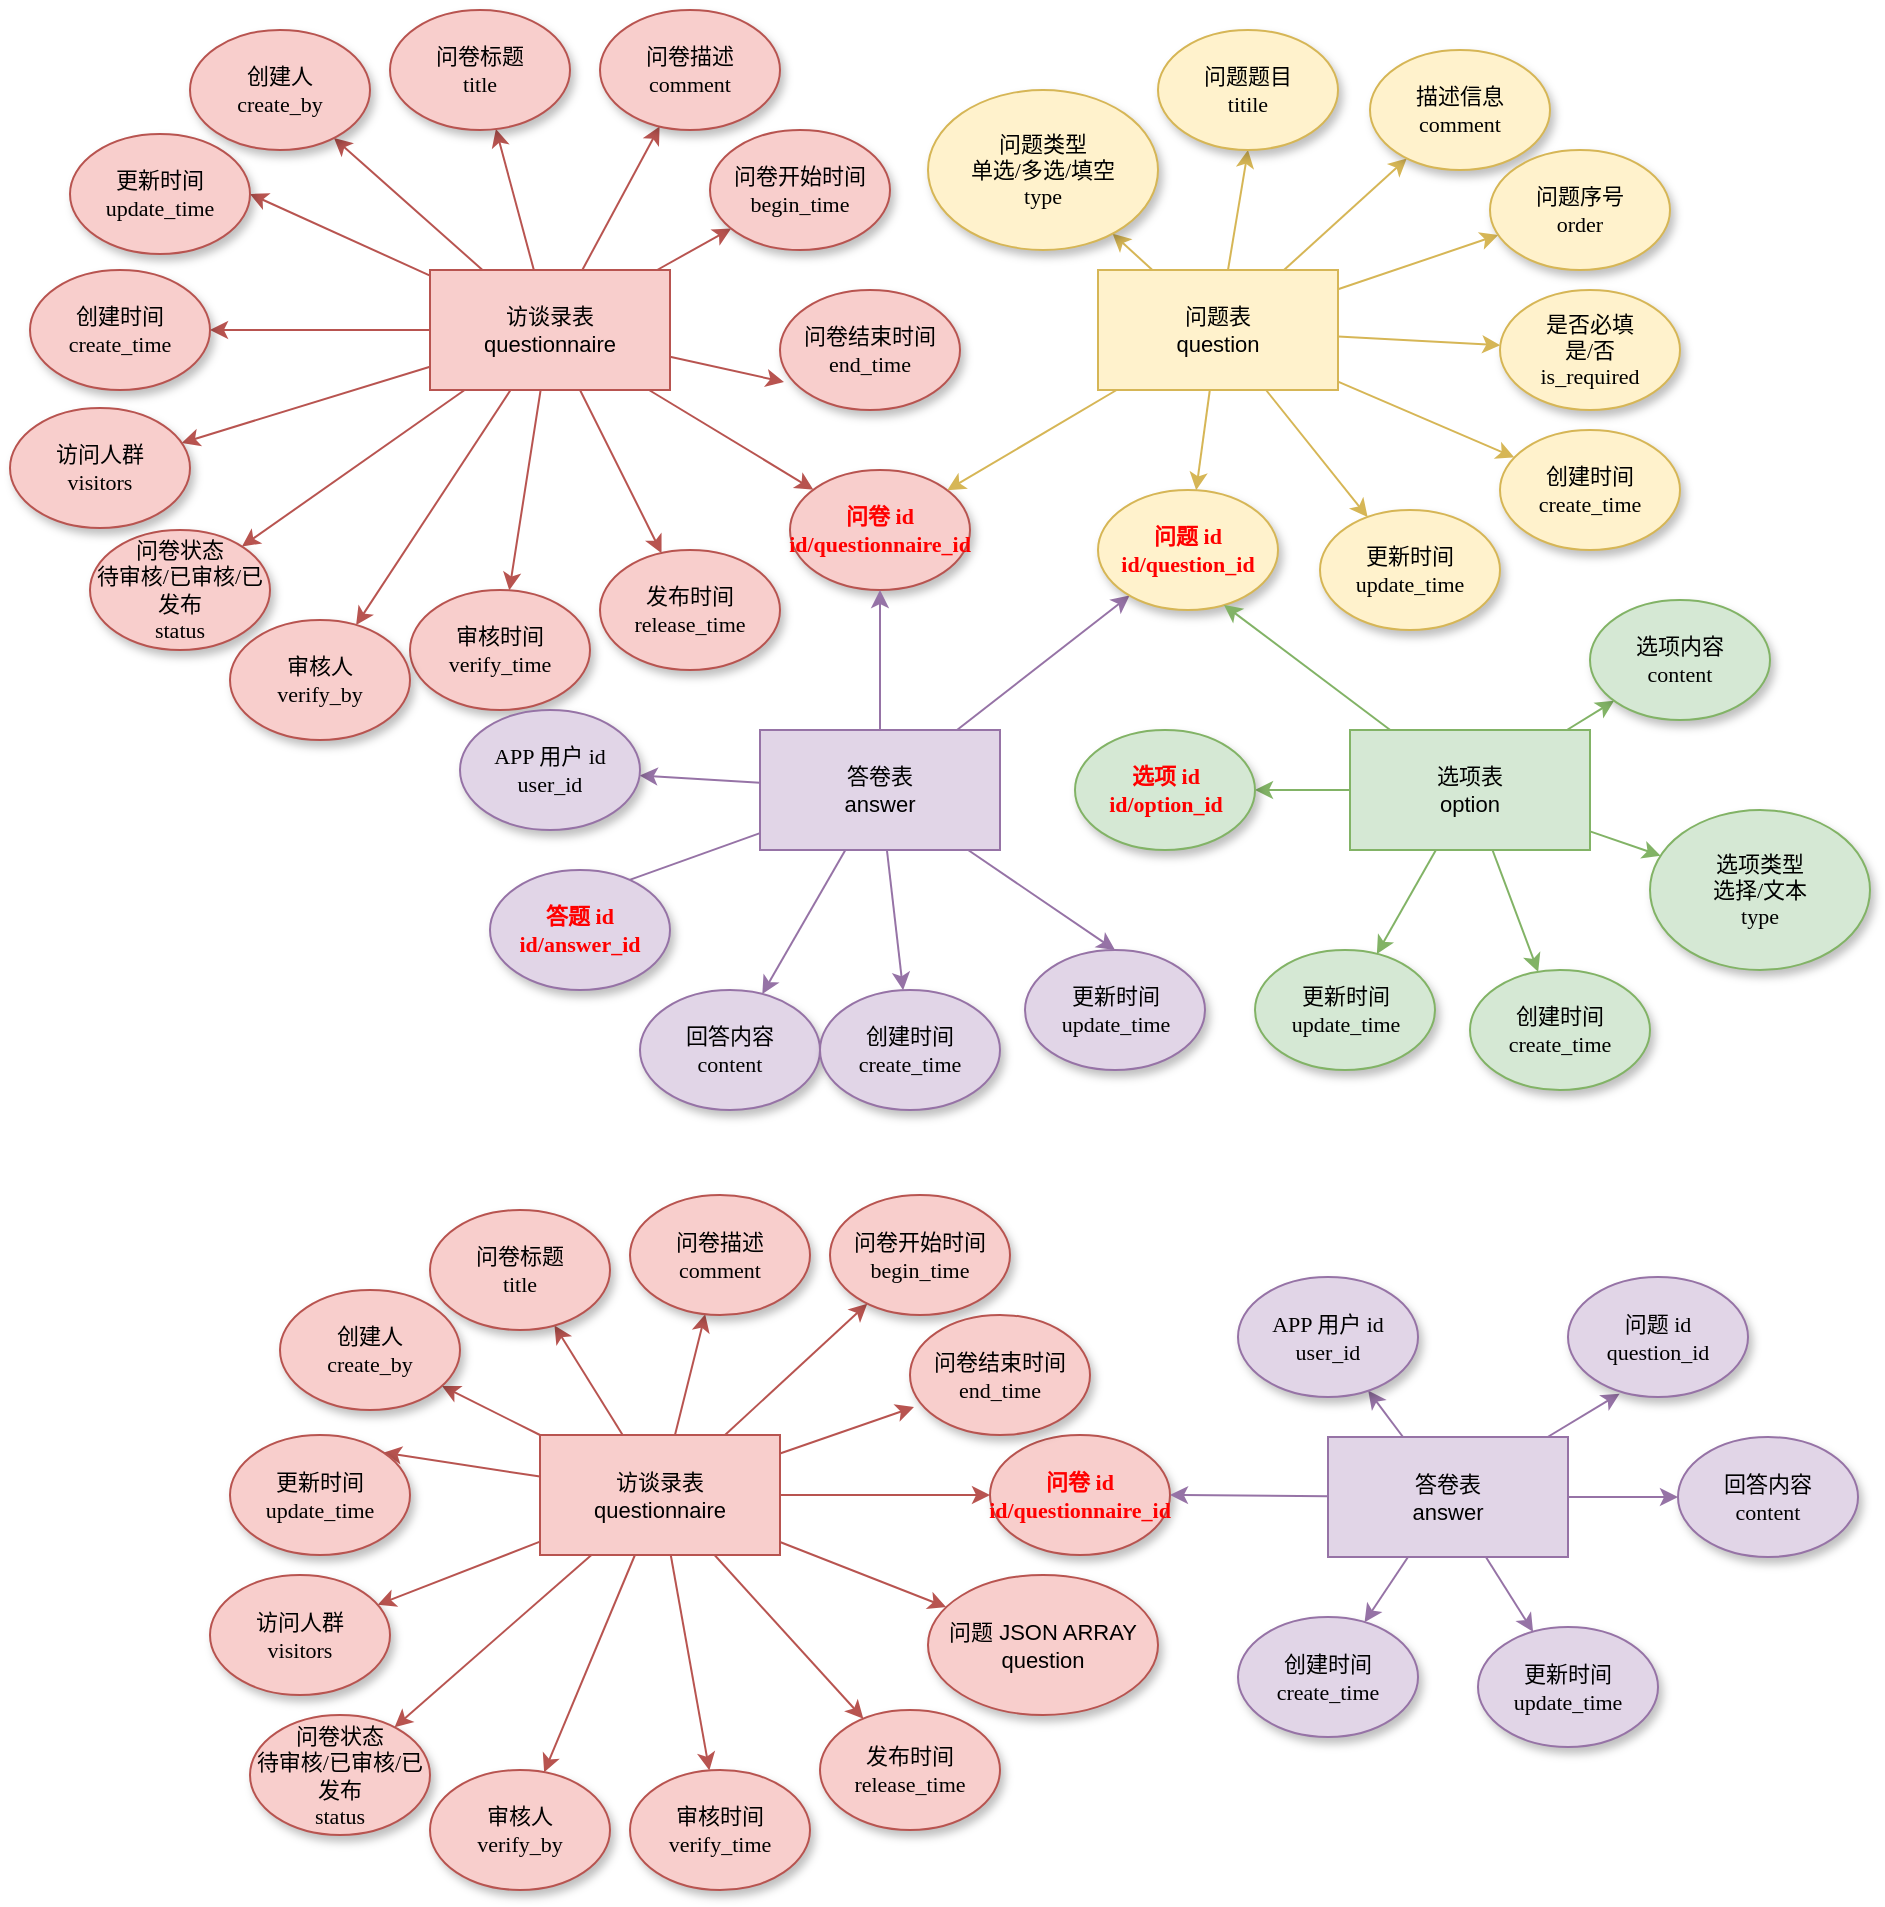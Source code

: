<mxfile version="14.6.3" type="github">
  <diagram name="Page-1" id="42789a77-a242-8287-6e28-9cd8cfd52e62">
    <mxGraphModel dx="1422" dy="762" grid="1" gridSize="10" guides="1" tooltips="1" connect="1" arrows="1" fold="1" page="1" pageScale="1" pageWidth="1100" pageHeight="850" background="#ffffff" math="0" shadow="0">
      <root>
        <mxCell id="0" />
        <mxCell id="1" parent="0" />
        <mxCell id="cZg9QvqXZRCa_vBfZT6u-2" value="&lt;font color=&quot;#ff0000&quot; style=&quot;font-size: 11px;&quot;&gt;&lt;b style=&quot;font-size: 11px;&quot;&gt;问卷 id&lt;/b&gt;&lt;br style=&quot;font-size: 11px;&quot;&gt;&lt;b style=&quot;font-size: 11px;&quot;&gt;id/questionnaire_id&lt;/b&gt;&lt;br style=&quot;font-size: 11px;&quot;&gt;&lt;/font&gt;" style="ellipse;whiteSpace=wrap;html=1;rounded=0;shadow=1;comic=0;labelBackgroundColor=none;strokeWidth=1;fontFamily=Verdana;fontSize=11;align=center;fillColor=#f8cecc;strokeColor=#b85450;gradientDirection=east;" parent="1" vertex="1">
          <mxGeometry x="460" y="290" width="90" height="60" as="geometry" />
        </mxCell>
        <mxCell id="cZg9QvqXZRCa_vBfZT6u-17" style="edgeStyle=none;rounded=0;orthogonalLoop=1;jettySize=auto;html=1;fontSize=11;fillColor=#f8cecc;strokeColor=#b85450;" parent="1" source="cZg9QvqXZRCa_vBfZT6u-4" target="cZg9QvqXZRCa_vBfZT6u-11" edge="1">
          <mxGeometry relative="1" as="geometry" />
        </mxCell>
        <mxCell id="cZg9QvqXZRCa_vBfZT6u-18" style="edgeStyle=none;rounded=0;orthogonalLoop=1;jettySize=auto;html=1;fontSize=11;fillColor=#f8cecc;strokeColor=#b85450;" parent="1" source="cZg9QvqXZRCa_vBfZT6u-4" target="cZg9QvqXZRCa_vBfZT6u-10" edge="1">
          <mxGeometry relative="1" as="geometry" />
        </mxCell>
        <mxCell id="cZg9QvqXZRCa_vBfZT6u-19" style="edgeStyle=none;rounded=0;orthogonalLoop=1;jettySize=auto;html=1;fontSize=11;fillColor=#f8cecc;strokeColor=#b85450;" parent="1" source="cZg9QvqXZRCa_vBfZT6u-4" target="cZg9QvqXZRCa_vBfZT6u-2" edge="1">
          <mxGeometry relative="1" as="geometry" />
        </mxCell>
        <mxCell id="cZg9QvqXZRCa_vBfZT6u-58" style="edgeStyle=none;rounded=0;orthogonalLoop=1;jettySize=auto;html=1;fontSize=11;fillColor=#f8cecc;strokeColor=#b85450;" parent="1" source="cZg9QvqXZRCa_vBfZT6u-4" target="cZg9QvqXZRCa_vBfZT6u-38" edge="1">
          <mxGeometry relative="1" as="geometry" />
        </mxCell>
        <mxCell id="cZg9QvqXZRCa_vBfZT6u-62" style="edgeStyle=none;rounded=0;orthogonalLoop=1;jettySize=auto;html=1;fontSize=11;fillColor=#f8cecc;strokeColor=#b85450;" parent="1" source="cZg9QvqXZRCa_vBfZT6u-4" target="cZg9QvqXZRCa_vBfZT6u-61" edge="1">
          <mxGeometry relative="1" as="geometry" />
        </mxCell>
        <mxCell id="cZg9QvqXZRCa_vBfZT6u-68" style="edgeStyle=none;rounded=0;orthogonalLoop=1;jettySize=auto;html=1;entryX=0.022;entryY=0.767;entryDx=0;entryDy=0;entryPerimeter=0;fontSize=11;fillColor=#f8cecc;strokeColor=#b85450;" parent="1" source="cZg9QvqXZRCa_vBfZT6u-4" target="cZg9QvqXZRCa_vBfZT6u-64" edge="1">
          <mxGeometry relative="1" as="geometry" />
        </mxCell>
        <mxCell id="cZg9QvqXZRCa_vBfZT6u-70" style="edgeStyle=none;rounded=0;orthogonalLoop=1;jettySize=auto;html=1;fontSize=11;fillColor=#f8cecc;strokeColor=#b85450;" parent="1" source="cZg9QvqXZRCa_vBfZT6u-4" target="cZg9QvqXZRCa_vBfZT6u-69" edge="1">
          <mxGeometry relative="1" as="geometry" />
        </mxCell>
        <mxCell id="e1g6jkLD2kLE1leAGMlg-4" style="edgeStyle=none;rounded=0;orthogonalLoop=1;jettySize=auto;html=1;entryX=1;entryY=0.5;entryDx=0;entryDy=0;fillColor=#f8cecc;strokeColor=#b85450;fontSize=11;" parent="1" source="cZg9QvqXZRCa_vBfZT6u-4" target="e1g6jkLD2kLE1leAGMlg-3" edge="1">
          <mxGeometry relative="1" as="geometry" />
        </mxCell>
        <mxCell id="e1g6jkLD2kLE1leAGMlg-24" style="edgeStyle=none;rounded=0;orthogonalLoop=1;jettySize=auto;html=1;fontSize=11;fillColor=#f8cecc;strokeColor=#b85450;" parent="1" source="cZg9QvqXZRCa_vBfZT6u-4" target="e1g6jkLD2kLE1leAGMlg-23" edge="1">
          <mxGeometry relative="1" as="geometry" />
        </mxCell>
        <mxCell id="e1g6jkLD2kLE1leAGMlg-25" style="edgeStyle=none;rounded=0;orthogonalLoop=1;jettySize=auto;html=1;fontSize=11;fillColor=#f8cecc;strokeColor=#b85450;" parent="1" source="cZg9QvqXZRCa_vBfZT6u-4" target="cZg9QvqXZRCa_vBfZT6u-9" edge="1">
          <mxGeometry relative="1" as="geometry" />
        </mxCell>
        <mxCell id="IBIYCvMXOaWcvZuSE6B_-2" style="edgeStyle=none;rounded=0;orthogonalLoop=1;jettySize=auto;html=1;fillColor=#f8cecc;strokeColor=#b85450;" edge="1" parent="1" source="cZg9QvqXZRCa_vBfZT6u-4" target="cZg9QvqXZRCa_vBfZT6u-12">
          <mxGeometry relative="1" as="geometry" />
        </mxCell>
        <mxCell id="IBIYCvMXOaWcvZuSE6B_-3" style="edgeStyle=none;rounded=0;orthogonalLoop=1;jettySize=auto;html=1;fillColor=#f8cecc;strokeColor=#b85450;" edge="1" parent="1" source="cZg9QvqXZRCa_vBfZT6u-4" target="IBIYCvMXOaWcvZuSE6B_-4">
          <mxGeometry relative="1" as="geometry">
            <mxPoint x="120" y="370" as="targetPoint" />
          </mxGeometry>
        </mxCell>
        <mxCell id="IBIYCvMXOaWcvZuSE6B_-7" style="edgeStyle=none;rounded=0;orthogonalLoop=1;jettySize=auto;html=1;fillColor=#f8cecc;strokeColor=#b85450;" edge="1" parent="1" source="cZg9QvqXZRCa_vBfZT6u-4" target="IBIYCvMXOaWcvZuSE6B_-6">
          <mxGeometry relative="1" as="geometry" />
        </mxCell>
        <mxCell id="cZg9QvqXZRCa_vBfZT6u-4" value="访谈录表&lt;br style=&quot;font-size: 11px;&quot;&gt;questionnaire" style="rounded=0;whiteSpace=wrap;html=1;fontSize=11;fillColor=#f8cecc;strokeColor=#b85450;" parent="1" vertex="1">
          <mxGeometry x="280" y="190" width="120" height="60" as="geometry" />
        </mxCell>
        <mxCell id="cZg9QvqXZRCa_vBfZT6u-31" style="edgeStyle=none;rounded=0;orthogonalLoop=1;jettySize=auto;html=1;fontSize=11;fillColor=#fff2cc;strokeColor=#d6b656;" parent="1" source="cZg9QvqXZRCa_vBfZT6u-5" target="cZg9QvqXZRCa_vBfZT6u-26" edge="1">
          <mxGeometry relative="1" as="geometry" />
        </mxCell>
        <mxCell id="cZg9QvqXZRCa_vBfZT6u-32" value="" style="edgeStyle=none;rounded=0;orthogonalLoop=1;jettySize=auto;html=1;fontSize=11;fillColor=#fff2cc;strokeColor=#d6b656;" parent="1" source="cZg9QvqXZRCa_vBfZT6u-5" target="cZg9QvqXZRCa_vBfZT6u-24" edge="1">
          <mxGeometry relative="1" as="geometry" />
        </mxCell>
        <mxCell id="cZg9QvqXZRCa_vBfZT6u-42" value="" style="edgeStyle=none;rounded=0;orthogonalLoop=1;jettySize=auto;html=1;fontSize=11;fillColor=#fff2cc;strokeColor=#d6b656;" parent="1" source="cZg9QvqXZRCa_vBfZT6u-5" target="cZg9QvqXZRCa_vBfZT6u-23" edge="1">
          <mxGeometry relative="1" as="geometry" />
        </mxCell>
        <mxCell id="cZg9QvqXZRCa_vBfZT6u-44" style="edgeStyle=none;rounded=0;orthogonalLoop=1;jettySize=auto;html=1;fontSize=11;fillColor=#fff2cc;strokeColor=#d6b656;" parent="1" source="cZg9QvqXZRCa_vBfZT6u-5" target="cZg9QvqXZRCa_vBfZT6u-39" edge="1">
          <mxGeometry relative="1" as="geometry" />
        </mxCell>
        <mxCell id="cZg9QvqXZRCa_vBfZT6u-59" style="edgeStyle=none;rounded=0;orthogonalLoop=1;jettySize=auto;html=1;fontSize=11;fillColor=#fff2cc;strokeColor=#d6b656;" parent="1" source="cZg9QvqXZRCa_vBfZT6u-5" target="cZg9QvqXZRCa_vBfZT6u-2" edge="1">
          <mxGeometry relative="1" as="geometry" />
        </mxCell>
        <mxCell id="cZg9QvqXZRCa_vBfZT6u-75" style="edgeStyle=none;rounded=0;orthogonalLoop=1;jettySize=auto;html=1;fontSize=11;fillColor=#fff2cc;strokeColor=#d6b656;" parent="1" source="cZg9QvqXZRCa_vBfZT6u-5" target="cZg9QvqXZRCa_vBfZT6u-34" edge="1">
          <mxGeometry relative="1" as="geometry" />
        </mxCell>
        <mxCell id="e1g6jkLD2kLE1leAGMlg-6" style="edgeStyle=none;rounded=0;orthogonalLoop=1;jettySize=auto;html=1;fontSize=11;fillColor=#fff2cc;strokeColor=#d6b656;" parent="1" source="cZg9QvqXZRCa_vBfZT6u-5" target="e1g6jkLD2kLE1leAGMlg-5" edge="1">
          <mxGeometry relative="1" as="geometry" />
        </mxCell>
        <mxCell id="e1g6jkLD2kLE1leAGMlg-8" style="edgeStyle=none;rounded=0;orthogonalLoop=1;jettySize=auto;html=1;entryX=0.5;entryY=1;entryDx=0;entryDy=0;fontSize=11;fillColor=#fff2cc;strokeColor=#d6b656;" parent="1" source="cZg9QvqXZRCa_vBfZT6u-5" target="e1g6jkLD2kLE1leAGMlg-7" edge="1">
          <mxGeometry relative="1" as="geometry" />
        </mxCell>
        <mxCell id="e1g6jkLD2kLE1leAGMlg-27" style="edgeStyle=none;rounded=0;orthogonalLoop=1;jettySize=auto;html=1;entryX=0.046;entryY=0.708;entryDx=0;entryDy=0;entryPerimeter=0;fontSize=11;fillColor=#fff2cc;strokeColor=#d6b656;" parent="1" source="cZg9QvqXZRCa_vBfZT6u-5" target="e1g6jkLD2kLE1leAGMlg-26" edge="1">
          <mxGeometry relative="1" as="geometry" />
        </mxCell>
        <mxCell id="cZg9QvqXZRCa_vBfZT6u-5" value="问题表&lt;br style=&quot;font-size: 11px;&quot;&gt;question" style="rounded=0;whiteSpace=wrap;html=1;fontSize=11;fillColor=#fff2cc;strokeColor=#d6b656;" parent="1" vertex="1">
          <mxGeometry x="614" y="190" width="120" height="60" as="geometry" />
        </mxCell>
        <mxCell id="cZg9QvqXZRCa_vBfZT6u-29" style="edgeStyle=none;rounded=0;orthogonalLoop=1;jettySize=auto;html=1;entryX=0.5;entryY=1;entryDx=0;entryDy=0;fontSize=11;fillColor=#e1d5e7;strokeColor=#9673a6;" parent="1" source="cZg9QvqXZRCa_vBfZT6u-6" target="cZg9QvqXZRCa_vBfZT6u-2" edge="1">
          <mxGeometry relative="1" as="geometry" />
        </mxCell>
        <mxCell id="cZg9QvqXZRCa_vBfZT6u-30" style="edgeStyle=none;rounded=0;orthogonalLoop=1;jettySize=auto;html=1;fontSize=11;fillColor=#e1d5e7;strokeColor=#9673a6;" parent="1" source="cZg9QvqXZRCa_vBfZT6u-6" target="cZg9QvqXZRCa_vBfZT6u-23" edge="1">
          <mxGeometry relative="1" as="geometry" />
        </mxCell>
        <mxCell id="cZg9QvqXZRCa_vBfZT6u-37" value="" style="edgeStyle=none;rounded=0;orthogonalLoop=1;jettySize=auto;html=1;fontSize=11;fillColor=#e1d5e7;strokeColor=#9673a6;" parent="1" source="cZg9QvqXZRCa_vBfZT6u-6" target="cZg9QvqXZRCa_vBfZT6u-36" edge="1">
          <mxGeometry relative="1" as="geometry" />
        </mxCell>
        <mxCell id="cZg9QvqXZRCa_vBfZT6u-50" style="edgeStyle=none;rounded=0;orthogonalLoop=1;jettySize=auto;html=1;fontSize=11;fillColor=#e1d5e7;strokeColor=#9673a6;" parent="1" source="cZg9QvqXZRCa_vBfZT6u-6" target="cZg9QvqXZRCa_vBfZT6u-48" edge="1">
          <mxGeometry relative="1" as="geometry" />
        </mxCell>
        <mxCell id="cZg9QvqXZRCa_vBfZT6u-56" style="edgeStyle=none;rounded=0;orthogonalLoop=1;jettySize=auto;html=1;entryX=0;entryY=0.5;entryDx=0;entryDy=0;fontSize=11;fillColor=#e1d5e7;strokeColor=#9673a6;" parent="1" source="cZg9QvqXZRCa_vBfZT6u-6" target="cZg9QvqXZRCa_vBfZT6u-55" edge="1">
          <mxGeometry relative="1" as="geometry" />
        </mxCell>
        <mxCell id="e1g6jkLD2kLE1leAGMlg-12" style="edgeStyle=none;rounded=0;orthogonalLoop=1;jettySize=auto;html=1;fontSize=11;fillColor=#e1d5e7;strokeColor=#9673a6;" parent="1" source="cZg9QvqXZRCa_vBfZT6u-6" target="e1g6jkLD2kLE1leAGMlg-11" edge="1">
          <mxGeometry relative="1" as="geometry" />
        </mxCell>
        <mxCell id="e1g6jkLD2kLE1leAGMlg-13" style="edgeStyle=none;rounded=0;orthogonalLoop=1;jettySize=auto;html=1;fontSize=11;fillColor=#e1d5e7;strokeColor=#9673a6;entryX=0.5;entryY=0;entryDx=0;entryDy=0;" parent="1" source="cZg9QvqXZRCa_vBfZT6u-6" target="e1g6jkLD2kLE1leAGMlg-10" edge="1">
          <mxGeometry relative="1" as="geometry" />
        </mxCell>
        <mxCell id="cZg9QvqXZRCa_vBfZT6u-6" value="答卷表&lt;br style=&quot;font-size: 11px;&quot;&gt;answer" style="rounded=0;whiteSpace=wrap;html=1;fontSize=11;fillColor=#e1d5e7;strokeColor=#9673a6;" parent="1" vertex="1">
          <mxGeometry x="445" y="420" width="120" height="60" as="geometry" />
        </mxCell>
        <mxCell id="cZg9QvqXZRCa_vBfZT6u-9" value="问卷状态&lt;br style=&quot;font-size: 11px&quot;&gt;待审核/已审核/已发布&lt;br&gt;&lt;span style=&quot;font-size: 11px&quot;&gt;status&lt;/span&gt;" style="ellipse;whiteSpace=wrap;html=1;rounded=0;shadow=1;comic=0;labelBackgroundColor=none;strokeWidth=1;fontFamily=Verdana;fontSize=11;align=center;fillColor=#f8cecc;strokeColor=#b85450;" parent="1" vertex="1">
          <mxGeometry x="110" y="320" width="90" height="60" as="geometry" />
        </mxCell>
        <mxCell id="cZg9QvqXZRCa_vBfZT6u-10" value="发布时间&lt;br style=&quot;font-size: 11px;&quot;&gt;release_time" style="ellipse;whiteSpace=wrap;html=1;rounded=0;shadow=1;comic=0;labelBackgroundColor=none;strokeWidth=1;fontFamily=Verdana;fontSize=11;align=center;fillColor=#f8cecc;strokeColor=#b85450;" parent="1" vertex="1">
          <mxGeometry x="365" y="330" width="90" height="60" as="geometry" />
        </mxCell>
        <mxCell id="cZg9QvqXZRCa_vBfZT6u-11" value="审核时间&lt;br style=&quot;font-size: 11px;&quot;&gt;verify_time" style="ellipse;whiteSpace=wrap;html=1;rounded=0;shadow=1;comic=0;labelBackgroundColor=none;strokeWidth=1;fontFamily=Verdana;fontSize=11;align=center;fillColor=#f8cecc;strokeColor=#b85450;" parent="1" vertex="1">
          <mxGeometry x="270" y="350" width="90" height="60" as="geometry" />
        </mxCell>
        <mxCell id="cZg9QvqXZRCa_vBfZT6u-12" value="创建时间&lt;br style=&quot;font-size: 11px;&quot;&gt;create_time" style="ellipse;whiteSpace=wrap;html=1;rounded=0;shadow=1;comic=0;labelBackgroundColor=none;strokeWidth=1;fontFamily=Verdana;fontSize=11;align=center;fillColor=#f8cecc;strokeColor=#b85450;" parent="1" vertex="1">
          <mxGeometry x="80" y="190" width="90" height="60" as="geometry" />
        </mxCell>
        <mxCell id="cZg9QvqXZRCa_vBfZT6u-23" value="&lt;font color=&quot;#ff0000&quot; style=&quot;font-size: 11px;&quot;&gt;&lt;b style=&quot;font-size: 11px;&quot;&gt;问题 id&lt;/b&gt;&lt;br style=&quot;font-size: 11px;&quot;&gt;&lt;b style=&quot;font-size: 11px;&quot;&gt;id/question_id&lt;/b&gt;&lt;br style=&quot;font-size: 11px;&quot;&gt;&lt;/font&gt;" style="ellipse;whiteSpace=wrap;html=1;rounded=0;shadow=1;comic=0;labelBackgroundColor=none;strokeWidth=1;fontFamily=Verdana;fontSize=11;align=center;fillColor=#fff2cc;strokeColor=#d6b656;" parent="1" vertex="1">
          <mxGeometry x="614" y="300" width="90" height="60" as="geometry" />
        </mxCell>
        <mxCell id="cZg9QvqXZRCa_vBfZT6u-24" value="问题类型&lt;br style=&quot;font-size: 11px&quot;&gt;单选/多选/填空&lt;br&gt;type" style="ellipse;whiteSpace=wrap;html=1;rounded=0;shadow=1;comic=0;labelBackgroundColor=none;strokeWidth=1;fontFamily=Verdana;fontSize=11;align=center;fillColor=#fff2cc;strokeColor=#d6b656;" parent="1" vertex="1">
          <mxGeometry x="529" y="100" width="115" height="80" as="geometry" />
        </mxCell>
        <mxCell id="cZg9QvqXZRCa_vBfZT6u-26" value="是否必填&lt;br style=&quot;font-size: 11px&quot;&gt;是/否&lt;br&gt;is_required" style="ellipse;whiteSpace=wrap;html=1;rounded=0;shadow=1;comic=0;labelBackgroundColor=none;strokeWidth=1;fontFamily=Verdana;fontSize=11;align=center;fillColor=#fff2cc;strokeColor=#d6b656;" parent="1" vertex="1">
          <mxGeometry x="815" y="200" width="90" height="60" as="geometry" />
        </mxCell>
        <mxCell id="cZg9QvqXZRCa_vBfZT6u-34" value="描述信息&lt;br&gt;comment" style="ellipse;whiteSpace=wrap;html=1;rounded=0;shadow=1;comic=0;labelBackgroundColor=none;strokeWidth=1;fontFamily=Verdana;fontSize=11;align=center;fillColor=#fff2cc;strokeColor=#d6b656;" parent="1" vertex="1">
          <mxGeometry x="750" y="80" width="90" height="60" as="geometry" />
        </mxCell>
        <mxCell id="cZg9QvqXZRCa_vBfZT6u-36" value="回答内容&lt;br&gt;content" style="ellipse;whiteSpace=wrap;html=1;rounded=0;shadow=1;comic=0;labelBackgroundColor=none;strokeWidth=1;fontFamily=Verdana;fontSize=11;align=center;fillColor=#e1d5e7;strokeColor=#9673a6;" parent="1" vertex="1">
          <mxGeometry x="385" y="550" width="90" height="60" as="geometry" />
        </mxCell>
        <mxCell id="cZg9QvqXZRCa_vBfZT6u-38" value="问卷开始时间&lt;br style=&quot;font-size: 11px;&quot;&gt;begin_time" style="ellipse;whiteSpace=wrap;html=1;rounded=0;shadow=1;comic=0;labelBackgroundColor=none;strokeWidth=1;fontFamily=Verdana;fontSize=11;align=center;fillColor=#f8cecc;strokeColor=#b85450;" parent="1" vertex="1">
          <mxGeometry x="420" y="120" width="90" height="60" as="geometry" />
        </mxCell>
        <mxCell id="cZg9QvqXZRCa_vBfZT6u-39" value="创建时间&lt;br&gt;create_time" style="ellipse;whiteSpace=wrap;html=1;rounded=0;shadow=1;comic=0;labelBackgroundColor=none;strokeWidth=1;fontFamily=Verdana;fontSize=11;align=center;fillColor=#fff2cc;strokeColor=#d6b656;" parent="1" vertex="1">
          <mxGeometry x="815" y="270" width="90" height="60" as="geometry" />
        </mxCell>
        <mxCell id="cZg9QvqXZRCa_vBfZT6u-48" value="APP 用户 id&lt;br style=&quot;font-size: 11px&quot;&gt;user_id" style="ellipse;whiteSpace=wrap;html=1;rounded=0;shadow=1;comic=0;labelBackgroundColor=none;strokeWidth=1;fontFamily=Verdana;fontSize=11;align=center;fillColor=#e1d5e7;strokeColor=#9673a6;" parent="1" vertex="1">
          <mxGeometry x="295" y="410" width="90" height="60" as="geometry" />
        </mxCell>
        <mxCell id="cZg9QvqXZRCa_vBfZT6u-55" value="&lt;font color=&quot;#ff0000&quot; style=&quot;font-size: 11px;&quot;&gt;&lt;b style=&quot;font-size: 11px;&quot;&gt;答题 id&lt;/b&gt;&lt;br style=&quot;font-size: 11px;&quot;&gt;&lt;b style=&quot;font-size: 11px;&quot;&gt;id/answer_id&lt;/b&gt;&lt;br style=&quot;font-size: 11px;&quot;&gt;&lt;/font&gt;" style="ellipse;whiteSpace=wrap;html=1;rounded=0;shadow=1;comic=0;labelBackgroundColor=none;strokeWidth=1;fontFamily=Verdana;fontSize=11;align=center;fillColor=#e1d5e7;strokeColor=#9673a6;" parent="1" vertex="1">
          <mxGeometry x="310" y="490" width="90" height="60" as="geometry" />
        </mxCell>
        <mxCell id="cZg9QvqXZRCa_vBfZT6u-61" value="问卷描述&lt;br style=&quot;font-size: 11px;&quot;&gt;comment" style="ellipse;whiteSpace=wrap;html=1;rounded=0;shadow=1;comic=0;labelBackgroundColor=none;strokeWidth=1;fontFamily=Verdana;fontSize=11;align=center;fillColor=#f8cecc;strokeColor=#b85450;" parent="1" vertex="1">
          <mxGeometry x="365" y="60" width="90" height="60" as="geometry" />
        </mxCell>
        <mxCell id="cZg9QvqXZRCa_vBfZT6u-64" value="问卷结束时间&lt;br style=&quot;font-size: 11px;&quot;&gt;end_time" style="ellipse;whiteSpace=wrap;html=1;rounded=0;shadow=1;comic=0;labelBackgroundColor=none;strokeWidth=1;fontFamily=Verdana;fontSize=11;align=center;fillColor=#f8cecc;strokeColor=#b85450;" parent="1" vertex="1">
          <mxGeometry x="455" y="200" width="90" height="60" as="geometry" />
        </mxCell>
        <mxCell id="cZg9QvqXZRCa_vBfZT6u-69" value="问卷标题&lt;br style=&quot;font-size: 11px;&quot;&gt;title" style="ellipse;whiteSpace=wrap;html=1;rounded=0;shadow=1;comic=0;labelBackgroundColor=none;strokeWidth=1;fontFamily=Verdana;fontSize=11;align=center;fillColor=#f8cecc;strokeColor=#b85450;" parent="1" vertex="1">
          <mxGeometry x="260" y="60" width="90" height="60" as="geometry" />
        </mxCell>
        <mxCell id="cZg9QvqXZRCa_vBfZT6u-81" style="edgeStyle=none;rounded=0;orthogonalLoop=1;jettySize=auto;html=1;entryX=1;entryY=0.5;entryDx=0;entryDy=0;fontSize=11;fillColor=#d5e8d4;strokeColor=#82b366;" parent="1" source="cZg9QvqXZRCa_vBfZT6u-74" target="cZg9QvqXZRCa_vBfZT6u-76" edge="1">
          <mxGeometry relative="1" as="geometry" />
        </mxCell>
        <mxCell id="cZg9QvqXZRCa_vBfZT6u-82" style="edgeStyle=none;rounded=0;orthogonalLoop=1;jettySize=auto;html=1;fontSize=11;fillColor=#d5e8d4;strokeColor=#82b366;" parent="1" source="cZg9QvqXZRCa_vBfZT6u-74" target="cZg9QvqXZRCa_vBfZT6u-77" edge="1">
          <mxGeometry relative="1" as="geometry" />
        </mxCell>
        <mxCell id="e1g6jkLD2kLE1leAGMlg-1" style="rounded=0;orthogonalLoop=1;jettySize=auto;html=1;entryX=0.7;entryY=0.958;entryDx=0;entryDy=0;entryPerimeter=0;fillColor=#d5e8d4;strokeColor=#82b366;fontSize=11;" parent="1" source="cZg9QvqXZRCa_vBfZT6u-74" target="cZg9QvqXZRCa_vBfZT6u-23" edge="1">
          <mxGeometry relative="1" as="geometry" />
        </mxCell>
        <mxCell id="e1g6jkLD2kLE1leAGMlg-2" style="edgeStyle=none;rounded=0;orthogonalLoop=1;jettySize=auto;html=1;fillColor=#d5e8d4;strokeColor=#82b366;fontSize=11;" parent="1" source="cZg9QvqXZRCa_vBfZT6u-74" target="cZg9QvqXZRCa_vBfZT6u-78" edge="1">
          <mxGeometry relative="1" as="geometry" />
        </mxCell>
        <mxCell id="e1g6jkLD2kLE1leAGMlg-20" style="edgeStyle=none;rounded=0;orthogonalLoop=1;jettySize=auto;html=1;fontSize=11;fillColor=#d5e8d4;strokeColor=#82b366;" parent="1" source="cZg9QvqXZRCa_vBfZT6u-74" target="e1g6jkLD2kLE1leAGMlg-19" edge="1">
          <mxGeometry relative="1" as="geometry" />
        </mxCell>
        <mxCell id="e1g6jkLD2kLE1leAGMlg-21" style="edgeStyle=none;rounded=0;orthogonalLoop=1;jettySize=auto;html=1;fontSize=11;fillColor=#d5e8d4;strokeColor=#82b366;" parent="1" source="cZg9QvqXZRCa_vBfZT6u-74" target="e1g6jkLD2kLE1leAGMlg-18" edge="1">
          <mxGeometry relative="1" as="geometry" />
        </mxCell>
        <mxCell id="cZg9QvqXZRCa_vBfZT6u-74" value="选项表&lt;br style=&quot;font-size: 11px;&quot;&gt;option" style="rounded=0;whiteSpace=wrap;html=1;fontSize=11;fillColor=#d5e8d4;strokeColor=#82b366;" parent="1" vertex="1">
          <mxGeometry x="740" y="420" width="120" height="60" as="geometry" />
        </mxCell>
        <mxCell id="cZg9QvqXZRCa_vBfZT6u-76" value="&lt;font color=&quot;#ff0000&quot; style=&quot;font-size: 11px;&quot;&gt;&lt;b style=&quot;font-size: 11px;&quot;&gt;选项 id&lt;br style=&quot;font-size: 11px;&quot;&gt;id/option_id&lt;br style=&quot;font-size: 11px;&quot;&gt;&lt;/b&gt;&lt;/font&gt;" style="ellipse;whiteSpace=wrap;html=1;rounded=0;shadow=1;comic=0;labelBackgroundColor=none;strokeWidth=1;fontFamily=Verdana;fontSize=11;align=center;fillColor=#d5e8d4;strokeColor=#82b366;" parent="1" vertex="1">
          <mxGeometry x="602.5" y="420" width="90" height="60" as="geometry" />
        </mxCell>
        <mxCell id="cZg9QvqXZRCa_vBfZT6u-77" value="选项类型&lt;br&gt;选择/文本&lt;br&gt;type" style="ellipse;whiteSpace=wrap;html=1;rounded=0;shadow=1;comic=0;labelBackgroundColor=none;strokeWidth=1;fontFamily=Verdana;fontSize=11;align=center;fillColor=#d5e8d4;strokeColor=#82b366;" parent="1" vertex="1">
          <mxGeometry x="890" y="460" width="110" height="80" as="geometry" />
        </mxCell>
        <mxCell id="cZg9QvqXZRCa_vBfZT6u-78" value="选项内容&lt;br&gt;content" style="ellipse;whiteSpace=wrap;html=1;rounded=0;shadow=1;comic=0;labelBackgroundColor=none;strokeWidth=1;fontFamily=Verdana;fontSize=11;align=center;fillColor=#d5e8d4;strokeColor=#82b366;" parent="1" vertex="1">
          <mxGeometry x="860" y="355" width="90" height="60" as="geometry" />
        </mxCell>
        <mxCell id="e1g6jkLD2kLE1leAGMlg-3" value="更新时间&lt;br style=&quot;font-size: 11px;&quot;&gt;update_time" style="ellipse;whiteSpace=wrap;html=1;rounded=0;shadow=1;comic=0;labelBackgroundColor=none;strokeWidth=1;fontFamily=Verdana;fontSize=11;align=center;fillColor=#f8cecc;strokeColor=#b85450;" parent="1" vertex="1">
          <mxGeometry x="100" y="122" width="90" height="60" as="geometry" />
        </mxCell>
        <mxCell id="e1g6jkLD2kLE1leAGMlg-5" value="更新时间&lt;br&gt;update_time" style="ellipse;whiteSpace=wrap;html=1;rounded=0;shadow=1;comic=0;labelBackgroundColor=none;strokeWidth=1;fontFamily=Verdana;fontSize=11;align=center;fillColor=#fff2cc;strokeColor=#d6b656;" parent="1" vertex="1">
          <mxGeometry x="725" y="310" width="90" height="60" as="geometry" />
        </mxCell>
        <mxCell id="e1g6jkLD2kLE1leAGMlg-7" value="问题题目&lt;br&gt;titile" style="ellipse;whiteSpace=wrap;html=1;rounded=0;shadow=1;comic=0;labelBackgroundColor=none;strokeWidth=1;fontFamily=Verdana;fontSize=11;align=center;fillColor=#fff2cc;strokeColor=#d6b656;" parent="1" vertex="1">
          <mxGeometry x="644" y="70" width="90" height="60" as="geometry" />
        </mxCell>
        <mxCell id="e1g6jkLD2kLE1leAGMlg-10" value="更新时间&lt;br&gt;update_time" style="ellipse;whiteSpace=wrap;html=1;rounded=0;shadow=1;comic=0;labelBackgroundColor=none;strokeWidth=1;fontFamily=Verdana;fontSize=11;align=center;fillColor=#e1d5e7;strokeColor=#9673a6;" parent="1" vertex="1">
          <mxGeometry x="577.5" y="530" width="90" height="60" as="geometry" />
        </mxCell>
        <mxCell id="e1g6jkLD2kLE1leAGMlg-11" value="创建时间&lt;br&gt;create_time" style="ellipse;whiteSpace=wrap;html=1;rounded=0;shadow=1;comic=0;labelBackgroundColor=none;strokeWidth=1;fontFamily=Verdana;fontSize=11;align=center;fillColor=#e1d5e7;strokeColor=#9673a6;" parent="1" vertex="1">
          <mxGeometry x="475" y="550" width="90" height="60" as="geometry" />
        </mxCell>
        <mxCell id="e1g6jkLD2kLE1leAGMlg-18" value="更新时间&lt;br&gt;update_time" style="ellipse;whiteSpace=wrap;html=1;rounded=0;shadow=1;comic=0;labelBackgroundColor=none;strokeWidth=1;fontFamily=Verdana;fontSize=11;align=center;fillColor=#d5e8d4;strokeColor=#82b366;" parent="1" vertex="1">
          <mxGeometry x="692.5" y="530" width="90" height="60" as="geometry" />
        </mxCell>
        <mxCell id="e1g6jkLD2kLE1leAGMlg-19" value="创建时间&lt;br&gt;create_time" style="ellipse;whiteSpace=wrap;html=1;rounded=0;shadow=1;comic=0;labelBackgroundColor=none;strokeWidth=1;fontFamily=Verdana;fontSize=11;align=center;fillColor=#d5e8d4;strokeColor=#82b366;" parent="1" vertex="1">
          <mxGeometry x="800" y="540" width="90" height="60" as="geometry" />
        </mxCell>
        <mxCell id="e1g6jkLD2kLE1leAGMlg-23" value="创建人&lt;br style=&quot;font-size: 11px&quot;&gt;create_by" style="ellipse;whiteSpace=wrap;html=1;rounded=0;shadow=1;comic=0;labelBackgroundColor=none;strokeWidth=1;fontFamily=Verdana;fontSize=11;align=center;fillColor=#f8cecc;strokeColor=#b85450;" parent="1" vertex="1">
          <mxGeometry x="160" y="70" width="90" height="60" as="geometry" />
        </mxCell>
        <mxCell id="e1g6jkLD2kLE1leAGMlg-26" value="问题序号&lt;br&gt;order" style="ellipse;whiteSpace=wrap;html=1;rounded=0;shadow=1;comic=0;labelBackgroundColor=none;strokeWidth=1;fontFamily=Verdana;fontSize=11;align=center;fillColor=#fff2cc;strokeColor=#d6b656;" parent="1" vertex="1">
          <mxGeometry x="810" y="130" width="90" height="60" as="geometry" />
        </mxCell>
        <mxCell id="e1g6jkLD2kLE1leAGMlg-28" value="&lt;font color=&quot;#ff0000&quot; style=&quot;font-size: 11px;&quot;&gt;&lt;b style=&quot;font-size: 11px;&quot;&gt;问卷 id&lt;/b&gt;&lt;br style=&quot;font-size: 11px;&quot;&gt;&lt;b style=&quot;font-size: 11px;&quot;&gt;id/questionnaire_id&lt;/b&gt;&lt;br style=&quot;font-size: 11px;&quot;&gt;&lt;/font&gt;" style="ellipse;whiteSpace=wrap;html=1;rounded=0;shadow=1;comic=0;labelBackgroundColor=none;strokeWidth=1;fontFamily=Verdana;fontSize=11;align=center;fillColor=#f8cecc;strokeColor=#b85450;gradientDirection=east;" parent="1" vertex="1">
          <mxGeometry x="560" y="772.5" width="90" height="60" as="geometry" />
        </mxCell>
        <mxCell id="e1g6jkLD2kLE1leAGMlg-30" style="edgeStyle=none;rounded=0;orthogonalLoop=1;jettySize=auto;html=1;fontSize=11;fillColor=#f8cecc;strokeColor=#b85450;" parent="1" source="e1g6jkLD2kLE1leAGMlg-40" target="e1g6jkLD2kLE1leAGMlg-61" edge="1">
          <mxGeometry relative="1" as="geometry" />
        </mxCell>
        <mxCell id="e1g6jkLD2kLE1leAGMlg-31" style="edgeStyle=none;rounded=0;orthogonalLoop=1;jettySize=auto;html=1;fontSize=11;fillColor=#f8cecc;strokeColor=#b85450;" parent="1" source="e1g6jkLD2kLE1leAGMlg-40" target="e1g6jkLD2kLE1leAGMlg-60" edge="1">
          <mxGeometry relative="1" as="geometry" />
        </mxCell>
        <mxCell id="e1g6jkLD2kLE1leAGMlg-32" style="edgeStyle=none;rounded=0;orthogonalLoop=1;jettySize=auto;html=1;fontSize=11;fillColor=#f8cecc;strokeColor=#b85450;" parent="1" source="e1g6jkLD2kLE1leAGMlg-40" target="e1g6jkLD2kLE1leAGMlg-28" edge="1">
          <mxGeometry relative="1" as="geometry" />
        </mxCell>
        <mxCell id="e1g6jkLD2kLE1leAGMlg-33" style="edgeStyle=none;rounded=0;orthogonalLoop=1;jettySize=auto;html=1;fontSize=11;fillColor=#f8cecc;strokeColor=#b85450;" parent="1" source="e1g6jkLD2kLE1leAGMlg-40" target="e1g6jkLD2kLE1leAGMlg-67" edge="1">
          <mxGeometry relative="1" as="geometry" />
        </mxCell>
        <mxCell id="e1g6jkLD2kLE1leAGMlg-34" style="edgeStyle=none;rounded=0;orthogonalLoop=1;jettySize=auto;html=1;fontSize=11;fillColor=#f8cecc;strokeColor=#b85450;" parent="1" source="e1g6jkLD2kLE1leAGMlg-40" target="e1g6jkLD2kLE1leAGMlg-71" edge="1">
          <mxGeometry relative="1" as="geometry" />
        </mxCell>
        <mxCell id="e1g6jkLD2kLE1leAGMlg-35" style="edgeStyle=none;rounded=0;orthogonalLoop=1;jettySize=auto;html=1;entryX=0.022;entryY=0.767;entryDx=0;entryDy=0;entryPerimeter=0;fontSize=11;fillColor=#f8cecc;strokeColor=#b85450;" parent="1" source="e1g6jkLD2kLE1leAGMlg-40" target="e1g6jkLD2kLE1leAGMlg-72" edge="1">
          <mxGeometry relative="1" as="geometry" />
        </mxCell>
        <mxCell id="e1g6jkLD2kLE1leAGMlg-36" style="edgeStyle=none;rounded=0;orthogonalLoop=1;jettySize=auto;html=1;fontSize=11;fillColor=#f8cecc;strokeColor=#b85450;" parent="1" source="e1g6jkLD2kLE1leAGMlg-40" target="e1g6jkLD2kLE1leAGMlg-73" edge="1">
          <mxGeometry relative="1" as="geometry" />
        </mxCell>
        <mxCell id="e1g6jkLD2kLE1leAGMlg-37" style="edgeStyle=none;rounded=0;orthogonalLoop=1;jettySize=auto;html=1;entryX=1;entryY=0;entryDx=0;entryDy=0;fillColor=#f8cecc;strokeColor=#b85450;fontSize=11;" parent="1" source="e1g6jkLD2kLE1leAGMlg-40" target="e1g6jkLD2kLE1leAGMlg-84" edge="1">
          <mxGeometry relative="1" as="geometry" />
        </mxCell>
        <mxCell id="e1g6jkLD2kLE1leAGMlg-38" style="edgeStyle=none;rounded=0;orthogonalLoop=1;jettySize=auto;html=1;fontSize=11;fillColor=#f8cecc;strokeColor=#b85450;" parent="1" source="e1g6jkLD2kLE1leAGMlg-40" target="e1g6jkLD2kLE1leAGMlg-91" edge="1">
          <mxGeometry relative="1" as="geometry">
            <mxPoint x="260" y="802.5" as="targetPoint" />
          </mxGeometry>
        </mxCell>
        <mxCell id="e1g6jkLD2kLE1leAGMlg-39" style="edgeStyle=none;rounded=0;orthogonalLoop=1;jettySize=auto;html=1;fontSize=11;fillColor=#f8cecc;strokeColor=#b85450;" parent="1" source="e1g6jkLD2kLE1leAGMlg-40" target="e1g6jkLD2kLE1leAGMlg-59" edge="1">
          <mxGeometry relative="1" as="geometry" />
        </mxCell>
        <mxCell id="e1g6jkLD2kLE1leAGMlg-107" style="edgeStyle=none;rounded=0;orthogonalLoop=1;jettySize=auto;html=1;fontSize=11;fillColor=#f8cecc;strokeColor=#b85450;" parent="1" source="e1g6jkLD2kLE1leAGMlg-40" target="e1g6jkLD2kLE1leAGMlg-106" edge="1">
          <mxGeometry relative="1" as="geometry" />
        </mxCell>
        <mxCell id="IBIYCvMXOaWcvZuSE6B_-10" style="edgeStyle=none;rounded=0;orthogonalLoop=1;jettySize=auto;html=1;fillColor=#f8cecc;strokeColor=#b85450;" edge="1" parent="1" source="e1g6jkLD2kLE1leAGMlg-40" target="IBIYCvMXOaWcvZuSE6B_-8">
          <mxGeometry relative="1" as="geometry" />
        </mxCell>
        <mxCell id="IBIYCvMXOaWcvZuSE6B_-11" style="edgeStyle=none;rounded=0;orthogonalLoop=1;jettySize=auto;html=1;fillColor=#f8cecc;strokeColor=#b85450;" edge="1" parent="1" source="e1g6jkLD2kLE1leAGMlg-40" target="IBIYCvMXOaWcvZuSE6B_-9">
          <mxGeometry relative="1" as="geometry" />
        </mxCell>
        <mxCell id="e1g6jkLD2kLE1leAGMlg-40" value="访谈录表&lt;br style=&quot;font-size: 11px;&quot;&gt;questionnaire" style="rounded=0;whiteSpace=wrap;html=1;fontSize=11;fillColor=#f8cecc;strokeColor=#b85450;" parent="1" vertex="1">
          <mxGeometry x="335" y="772.5" width="120" height="60" as="geometry" />
        </mxCell>
        <mxCell id="e1g6jkLD2kLE1leAGMlg-53" value="" style="edgeStyle=none;rounded=0;orthogonalLoop=1;jettySize=auto;html=1;fontSize=11;fillColor=#e1d5e7;strokeColor=#9673a6;" parent="1" source="e1g6jkLD2kLE1leAGMlg-58" target="e1g6jkLD2kLE1leAGMlg-66" edge="1">
          <mxGeometry relative="1" as="geometry" />
        </mxCell>
        <mxCell id="e1g6jkLD2kLE1leAGMlg-54" style="edgeStyle=none;rounded=0;orthogonalLoop=1;jettySize=auto;html=1;fontSize=11;fillColor=#e1d5e7;strokeColor=#9673a6;" parent="1" source="e1g6jkLD2kLE1leAGMlg-58" target="e1g6jkLD2kLE1leAGMlg-69" edge="1">
          <mxGeometry relative="1" as="geometry" />
        </mxCell>
        <mxCell id="e1g6jkLD2kLE1leAGMlg-56" style="edgeStyle=none;rounded=0;orthogonalLoop=1;jettySize=auto;html=1;fontSize=11;fillColor=#e1d5e7;strokeColor=#9673a6;" parent="1" source="e1g6jkLD2kLE1leAGMlg-58" target="e1g6jkLD2kLE1leAGMlg-88" edge="1">
          <mxGeometry relative="1" as="geometry" />
        </mxCell>
        <mxCell id="e1g6jkLD2kLE1leAGMlg-108" style="edgeStyle=none;rounded=0;orthogonalLoop=1;jettySize=auto;html=1;entryX=1;entryY=0.5;entryDx=0;entryDy=0;fontSize=11;fillColor=#e1d5e7;strokeColor=#9673a6;" parent="1" source="e1g6jkLD2kLE1leAGMlg-58" target="e1g6jkLD2kLE1leAGMlg-28" edge="1">
          <mxGeometry relative="1" as="geometry" />
        </mxCell>
        <mxCell id="e1g6jkLD2kLE1leAGMlg-109" style="edgeStyle=none;rounded=0;orthogonalLoop=1;jettySize=auto;html=1;fontSize=11;fillColor=#e1d5e7;strokeColor=#9673a6;" parent="1" source="e1g6jkLD2kLE1leAGMlg-58" target="e1g6jkLD2kLE1leAGMlg-87" edge="1">
          <mxGeometry relative="1" as="geometry" />
        </mxCell>
        <mxCell id="e1g6jkLD2kLE1leAGMlg-114" style="edgeStyle=none;rounded=0;orthogonalLoop=1;jettySize=auto;html=1;entryX=0.287;entryY=0.972;entryDx=0;entryDy=0;entryPerimeter=0;fontSize=11;fillColor=#e1d5e7;strokeColor=#9673a6;" parent="1" source="e1g6jkLD2kLE1leAGMlg-58" target="e1g6jkLD2kLE1leAGMlg-113" edge="1">
          <mxGeometry relative="1" as="geometry" />
        </mxCell>
        <mxCell id="e1g6jkLD2kLE1leAGMlg-58" value="答卷表&lt;br style=&quot;font-size: 11px;&quot;&gt;answer" style="rounded=0;whiteSpace=wrap;html=1;fontSize=11;fillColor=#e1d5e7;strokeColor=#9673a6;" parent="1" vertex="1">
          <mxGeometry x="729" y="773.5" width="120" height="60" as="geometry" />
        </mxCell>
        <mxCell id="e1g6jkLD2kLE1leAGMlg-59" value="问卷状态&lt;br style=&quot;font-size: 11px&quot;&gt;待审核/已审核/已发布&lt;br&gt;&lt;span style=&quot;font-size: 11px&quot;&gt;status&lt;/span&gt;" style="ellipse;whiteSpace=wrap;html=1;rounded=0;shadow=1;comic=0;labelBackgroundColor=none;strokeWidth=1;fontFamily=Verdana;fontSize=11;align=center;fillColor=#f8cecc;strokeColor=#b85450;" parent="1" vertex="1">
          <mxGeometry x="190" y="912.5" width="90" height="60" as="geometry" />
        </mxCell>
        <mxCell id="e1g6jkLD2kLE1leAGMlg-60" value="发布时间&lt;br style=&quot;font-size: 11px;&quot;&gt;release_time" style="ellipse;whiteSpace=wrap;html=1;rounded=0;shadow=1;comic=0;labelBackgroundColor=none;strokeWidth=1;fontFamily=Verdana;fontSize=11;align=center;fillColor=#f8cecc;strokeColor=#b85450;" parent="1" vertex="1">
          <mxGeometry x="475" y="910" width="90" height="60" as="geometry" />
        </mxCell>
        <mxCell id="e1g6jkLD2kLE1leAGMlg-61" value="审核时间&lt;br style=&quot;font-size: 11px;&quot;&gt;verify_time" style="ellipse;whiteSpace=wrap;html=1;rounded=0;shadow=1;comic=0;labelBackgroundColor=none;strokeWidth=1;fontFamily=Verdana;fontSize=11;align=center;fillColor=#f8cecc;strokeColor=#b85450;" parent="1" vertex="1">
          <mxGeometry x="380" y="940" width="90" height="60" as="geometry" />
        </mxCell>
        <mxCell id="e1g6jkLD2kLE1leAGMlg-66" value="回答内容&lt;br&gt;content" style="ellipse;whiteSpace=wrap;html=1;rounded=0;shadow=1;comic=0;labelBackgroundColor=none;strokeWidth=1;fontFamily=Verdana;fontSize=11;align=center;fillColor=#e1d5e7;strokeColor=#9673a6;" parent="1" vertex="1">
          <mxGeometry x="904" y="773.5" width="90" height="60" as="geometry" />
        </mxCell>
        <mxCell id="e1g6jkLD2kLE1leAGMlg-67" value="问卷开始时间&lt;br style=&quot;font-size: 11px;&quot;&gt;begin_time" style="ellipse;whiteSpace=wrap;html=1;rounded=0;shadow=1;comic=0;labelBackgroundColor=none;strokeWidth=1;fontFamily=Verdana;fontSize=11;align=center;fillColor=#f8cecc;strokeColor=#b85450;" parent="1" vertex="1">
          <mxGeometry x="480" y="652.5" width="90" height="60" as="geometry" />
        </mxCell>
        <mxCell id="e1g6jkLD2kLE1leAGMlg-69" value="APP 用户 id&lt;br style=&quot;font-size: 11px&quot;&gt;user_id" style="ellipse;whiteSpace=wrap;html=1;rounded=0;shadow=1;comic=0;labelBackgroundColor=none;strokeWidth=1;fontFamily=Verdana;fontSize=11;align=center;fillColor=#e1d5e7;strokeColor=#9673a6;" parent="1" vertex="1">
          <mxGeometry x="684" y="693.5" width="90" height="60" as="geometry" />
        </mxCell>
        <mxCell id="e1g6jkLD2kLE1leAGMlg-71" value="问卷描述&lt;br style=&quot;font-size: 11px;&quot;&gt;comment" style="ellipse;whiteSpace=wrap;html=1;rounded=0;shadow=1;comic=0;labelBackgroundColor=none;strokeWidth=1;fontFamily=Verdana;fontSize=11;align=center;fillColor=#f8cecc;strokeColor=#b85450;" parent="1" vertex="1">
          <mxGeometry x="380" y="652.5" width="90" height="60" as="geometry" />
        </mxCell>
        <mxCell id="e1g6jkLD2kLE1leAGMlg-72" value="问卷结束时间&lt;br style=&quot;font-size: 11px;&quot;&gt;end_time" style="ellipse;whiteSpace=wrap;html=1;rounded=0;shadow=1;comic=0;labelBackgroundColor=none;strokeWidth=1;fontFamily=Verdana;fontSize=11;align=center;fillColor=#f8cecc;strokeColor=#b85450;" parent="1" vertex="1">
          <mxGeometry x="520" y="712.5" width="90" height="60" as="geometry" />
        </mxCell>
        <mxCell id="e1g6jkLD2kLE1leAGMlg-73" value="问卷标题&lt;br style=&quot;font-size: 11px;&quot;&gt;title" style="ellipse;whiteSpace=wrap;html=1;rounded=0;shadow=1;comic=0;labelBackgroundColor=none;strokeWidth=1;fontFamily=Verdana;fontSize=11;align=center;fillColor=#f8cecc;strokeColor=#b85450;" parent="1" vertex="1">
          <mxGeometry x="280" y="660" width="90" height="60" as="geometry" />
        </mxCell>
        <mxCell id="e1g6jkLD2kLE1leAGMlg-84" value="更新时间&lt;br style=&quot;font-size: 11px;&quot;&gt;update_time" style="ellipse;whiteSpace=wrap;html=1;rounded=0;shadow=1;comic=0;labelBackgroundColor=none;strokeWidth=1;fontFamily=Verdana;fontSize=11;align=center;fillColor=#f8cecc;strokeColor=#b85450;" parent="1" vertex="1">
          <mxGeometry x="180" y="772.5" width="90" height="60" as="geometry" />
        </mxCell>
        <mxCell id="e1g6jkLD2kLE1leAGMlg-87" value="更新时间&lt;br&gt;update_time" style="ellipse;whiteSpace=wrap;html=1;rounded=0;shadow=1;comic=0;labelBackgroundColor=none;strokeWidth=1;fontFamily=Verdana;fontSize=11;align=center;fillColor=#e1d5e7;strokeColor=#9673a6;" parent="1" vertex="1">
          <mxGeometry x="804" y="868.5" width="90" height="60" as="geometry" />
        </mxCell>
        <mxCell id="e1g6jkLD2kLE1leAGMlg-88" value="创建时间&lt;br&gt;create_time" style="ellipse;whiteSpace=wrap;html=1;rounded=0;shadow=1;comic=0;labelBackgroundColor=none;strokeWidth=1;fontFamily=Verdana;fontSize=11;align=center;fillColor=#e1d5e7;strokeColor=#9673a6;" parent="1" vertex="1">
          <mxGeometry x="684" y="863.5" width="90" height="60" as="geometry" />
        </mxCell>
        <mxCell id="e1g6jkLD2kLE1leAGMlg-91" value="创建人&lt;br style=&quot;font-size: 11px&quot;&gt;create_by" style="ellipse;whiteSpace=wrap;html=1;rounded=0;shadow=1;comic=0;labelBackgroundColor=none;strokeWidth=1;fontFamily=Verdana;fontSize=11;align=center;fillColor=#f8cecc;strokeColor=#b85450;" parent="1" vertex="1">
          <mxGeometry x="205" y="700" width="90" height="60" as="geometry" />
        </mxCell>
        <mxCell id="e1g6jkLD2kLE1leAGMlg-106" value="&lt;span style=&quot;font-family: &amp;#34;helvetica&amp;#34;&quot;&gt;问题 JSON ARRAY&lt;/span&gt;&lt;br style=&quot;font-family: &amp;#34;helvetica&amp;#34;&quot;&gt;&lt;span style=&quot;font-family: &amp;#34;helvetica&amp;#34;&quot;&gt;question&lt;/span&gt;" style="ellipse;whiteSpace=wrap;html=1;rounded=0;shadow=1;comic=0;labelBackgroundColor=none;strokeWidth=1;fontFamily=Verdana;fontSize=11;align=center;fillColor=#f8cecc;strokeColor=#b85450;" parent="1" vertex="1">
          <mxGeometry x="529" y="842.5" width="115" height="70" as="geometry" />
        </mxCell>
        <mxCell id="e1g6jkLD2kLE1leAGMlg-113" value="问题 id&lt;br style=&quot;font-size: 11px&quot;&gt;question_id" style="ellipse;whiteSpace=wrap;html=1;rounded=0;shadow=1;comic=0;labelBackgroundColor=none;strokeWidth=1;fontFamily=Verdana;fontSize=11;align=center;fillColor=#e1d5e7;strokeColor=#9673a6;" parent="1" vertex="1">
          <mxGeometry x="849" y="693.5" width="90" height="60" as="geometry" />
        </mxCell>
        <mxCell id="IBIYCvMXOaWcvZuSE6B_-4" value="访问人群&lt;br&gt;&lt;span style=&quot;font-size: 11px&quot;&gt;visitors&lt;/span&gt;" style="ellipse;whiteSpace=wrap;html=1;rounded=0;shadow=1;comic=0;labelBackgroundColor=none;strokeWidth=1;fontFamily=Verdana;fontSize=11;align=center;fillColor=#f8cecc;strokeColor=#b85450;" vertex="1" parent="1">
          <mxGeometry x="70" y="259" width="90" height="60" as="geometry" />
        </mxCell>
        <mxCell id="IBIYCvMXOaWcvZuSE6B_-6" value="审核人&lt;br&gt;verify_by" style="ellipse;whiteSpace=wrap;html=1;rounded=0;shadow=1;comic=0;labelBackgroundColor=none;strokeWidth=1;fontFamily=Verdana;fontSize=11;align=center;fillColor=#f8cecc;strokeColor=#b85450;" vertex="1" parent="1">
          <mxGeometry x="180" y="365" width="90" height="60" as="geometry" />
        </mxCell>
        <mxCell id="IBIYCvMXOaWcvZuSE6B_-8" value="访问人群&lt;br&gt;&lt;span style=&quot;font-size: 11px&quot;&gt;visitors&lt;/span&gt;" style="ellipse;whiteSpace=wrap;html=1;rounded=0;shadow=1;comic=0;labelBackgroundColor=none;strokeWidth=1;fontFamily=Verdana;fontSize=11;align=center;fillColor=#f8cecc;strokeColor=#b85450;" vertex="1" parent="1">
          <mxGeometry x="170" y="842.5" width="90" height="60" as="geometry" />
        </mxCell>
        <mxCell id="IBIYCvMXOaWcvZuSE6B_-9" value="审核人&lt;br&gt;verify_by" style="ellipse;whiteSpace=wrap;html=1;rounded=0;shadow=1;comic=0;labelBackgroundColor=none;strokeWidth=1;fontFamily=Verdana;fontSize=11;align=center;fillColor=#f8cecc;strokeColor=#b85450;" vertex="1" parent="1">
          <mxGeometry x="280" y="940" width="90" height="60" as="geometry" />
        </mxCell>
        <mxCell id="IBIYCvMXOaWcvZuSE6B_-12" style="edgeStyle=none;rounded=0;orthogonalLoop=1;jettySize=auto;html=1;exitX=0.5;exitY=1;exitDx=0;exitDy=0;" edge="1" parent="1" source="IBIYCvMXOaWcvZuSE6B_-4" target="IBIYCvMXOaWcvZuSE6B_-4">
          <mxGeometry relative="1" as="geometry" />
        </mxCell>
      </root>
    </mxGraphModel>
  </diagram>
</mxfile>
